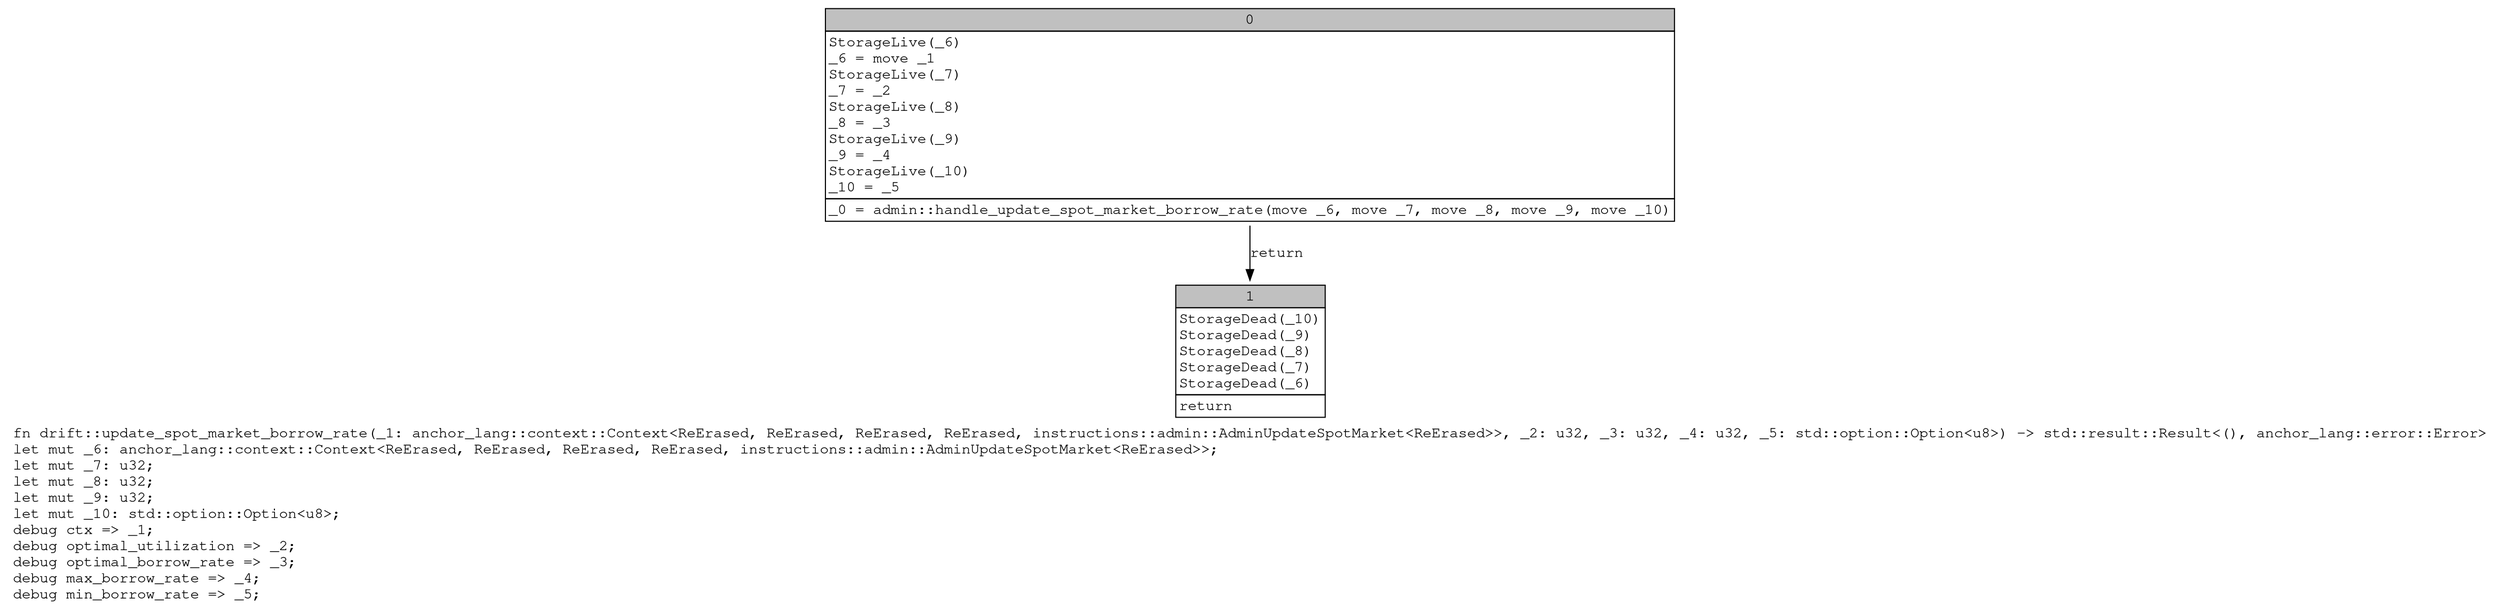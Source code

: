 digraph Mir_0_20065 {
    graph [fontname="Courier, monospace"];
    node [fontname="Courier, monospace"];
    edge [fontname="Courier, monospace"];
    label=<fn drift::update_spot_market_borrow_rate(_1: anchor_lang::context::Context&lt;ReErased, ReErased, ReErased, ReErased, instructions::admin::AdminUpdateSpotMarket&lt;ReErased&gt;&gt;, _2: u32, _3: u32, _4: u32, _5: std::option::Option&lt;u8&gt;) -&gt; std::result::Result&lt;(), anchor_lang::error::Error&gt;<br align="left"/>let mut _6: anchor_lang::context::Context&lt;ReErased, ReErased, ReErased, ReErased, instructions::admin::AdminUpdateSpotMarket&lt;ReErased&gt;&gt;;<br align="left"/>let mut _7: u32;<br align="left"/>let mut _8: u32;<br align="left"/>let mut _9: u32;<br align="left"/>let mut _10: std::option::Option&lt;u8&gt;;<br align="left"/>debug ctx =&gt; _1;<br align="left"/>debug optimal_utilization =&gt; _2;<br align="left"/>debug optimal_borrow_rate =&gt; _3;<br align="left"/>debug max_borrow_rate =&gt; _4;<br align="left"/>debug min_borrow_rate =&gt; _5;<br align="left"/>>;
    bb0__0_20065 [shape="none", label=<<table border="0" cellborder="1" cellspacing="0"><tr><td bgcolor="gray" align="center" colspan="1">0</td></tr><tr><td align="left" balign="left">StorageLive(_6)<br/>_6 = move _1<br/>StorageLive(_7)<br/>_7 = _2<br/>StorageLive(_8)<br/>_8 = _3<br/>StorageLive(_9)<br/>_9 = _4<br/>StorageLive(_10)<br/>_10 = _5<br/></td></tr><tr><td align="left">_0 = admin::handle_update_spot_market_borrow_rate(move _6, move _7, move _8, move _9, move _10)</td></tr></table>>];
    bb1__0_20065 [shape="none", label=<<table border="0" cellborder="1" cellspacing="0"><tr><td bgcolor="gray" align="center" colspan="1">1</td></tr><tr><td align="left" balign="left">StorageDead(_10)<br/>StorageDead(_9)<br/>StorageDead(_8)<br/>StorageDead(_7)<br/>StorageDead(_6)<br/></td></tr><tr><td align="left">return</td></tr></table>>];
    bb0__0_20065 -> bb1__0_20065 [label="return"];
}
